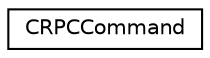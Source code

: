 digraph "Graphical Class Hierarchy"
{
  edge [fontname="Helvetica",fontsize="10",labelfontname="Helvetica",labelfontsize="10"];
  node [fontname="Helvetica",fontsize="10",shape=record];
  rankdir="LR";
  Node0 [label="CRPCCommand",height=0.2,width=0.4,color="black", fillcolor="white", style="filled",URL="$df/dfe/class_c_r_p_c_command.html"];
}
